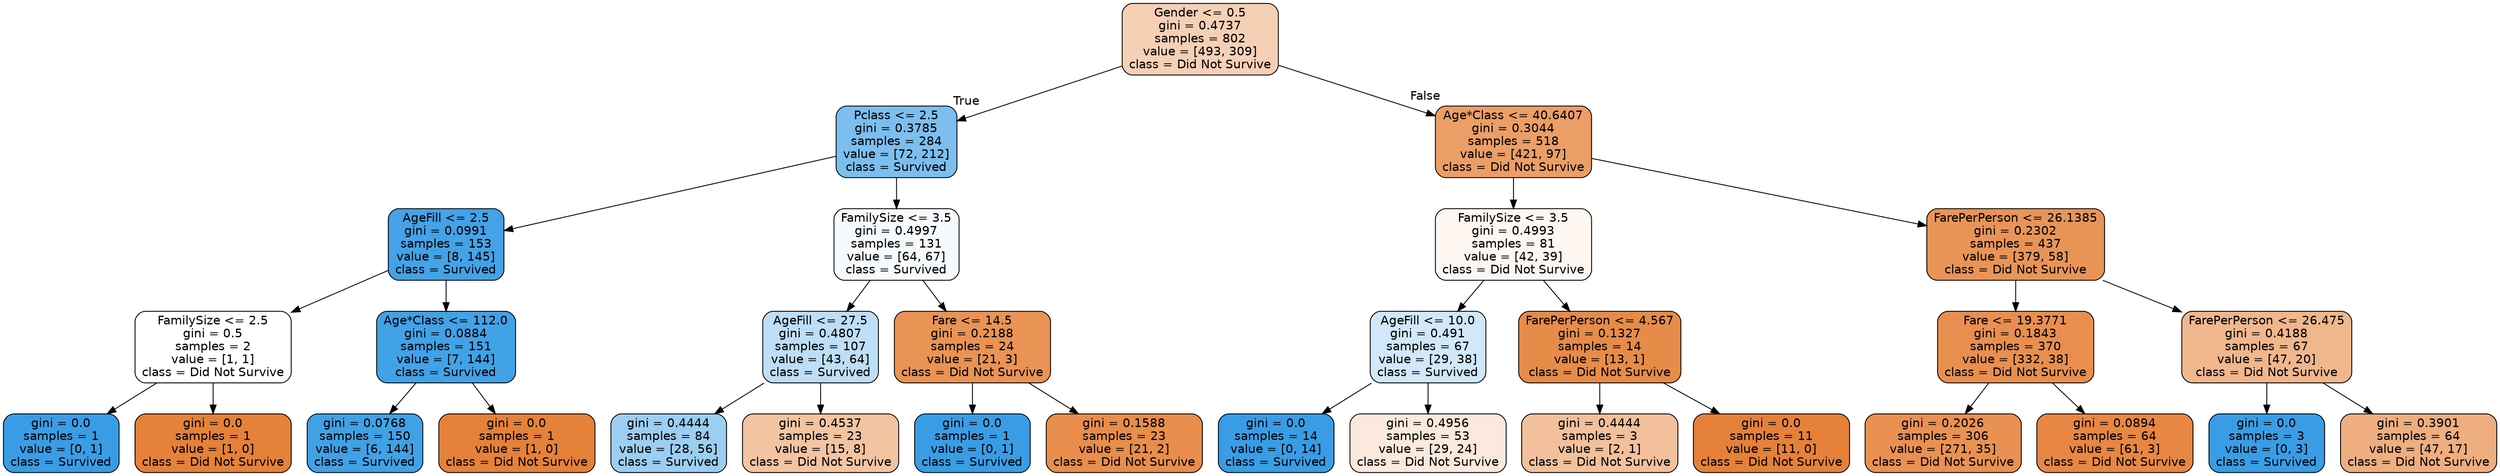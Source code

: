 digraph Tree {
node [shape=box, style="filled, rounded", color="black", fontname=helvetica] ;
edge [fontname=helvetica] ;
0 [label="Gender <= 0.5\ngini = 0.4737\nsamples = 802\nvalue = [493, 309]\nclass = Did Not Survive", fillcolor="#e581395f"] ;
1 [label="Pclass <= 2.5\ngini = 0.3785\nsamples = 284\nvalue = [72, 212]\nclass = Survived", fillcolor="#399de5a8"] ;
0 -> 1 [labeldistance=2.5, labelangle=45, headlabel="True"] ;
2 [label="AgeFill <= 2.5\ngini = 0.0991\nsamples = 153\nvalue = [8, 145]\nclass = Survived", fillcolor="#399de5f1"] ;
1 -> 2 ;
3 [label="FamilySize <= 2.5\ngini = 0.5\nsamples = 2\nvalue = [1, 1]\nclass = Did Not Survive", fillcolor="#e5813900"] ;
2 -> 3 ;
4 [label="gini = 0.0\nsamples = 1\nvalue = [0, 1]\nclass = Survived", fillcolor="#399de5ff"] ;
3 -> 4 ;
5 [label="gini = 0.0\nsamples = 1\nvalue = [1, 0]\nclass = Did Not Survive", fillcolor="#e58139ff"] ;
3 -> 5 ;
6 [label="Age*Class <= 112.0\ngini = 0.0884\nsamples = 151\nvalue = [7, 144]\nclass = Survived", fillcolor="#399de5f3"] ;
2 -> 6 ;
7 [label="gini = 0.0768\nsamples = 150\nvalue = [6, 144]\nclass = Survived", fillcolor="#399de5f4"] ;
6 -> 7 ;
8 [label="gini = 0.0\nsamples = 1\nvalue = [1, 0]\nclass = Did Not Survive", fillcolor="#e58139ff"] ;
6 -> 8 ;
9 [label="FamilySize <= 3.5\ngini = 0.4997\nsamples = 131\nvalue = [64, 67]\nclass = Survived", fillcolor="#399de50b"] ;
1 -> 9 ;
10 [label="AgeFill <= 27.5\ngini = 0.4807\nsamples = 107\nvalue = [43, 64]\nclass = Survived", fillcolor="#399de554"] ;
9 -> 10 ;
11 [label="gini = 0.4444\nsamples = 84\nvalue = [28, 56]\nclass = Survived", fillcolor="#399de57f"] ;
10 -> 11 ;
12 [label="gini = 0.4537\nsamples = 23\nvalue = [15, 8]\nclass = Did Not Survive", fillcolor="#e5813977"] ;
10 -> 12 ;
13 [label="Fare <= 14.5\ngini = 0.2188\nsamples = 24\nvalue = [21, 3]\nclass = Did Not Survive", fillcolor="#e58139db"] ;
9 -> 13 ;
14 [label="gini = 0.0\nsamples = 1\nvalue = [0, 1]\nclass = Survived", fillcolor="#399de5ff"] ;
13 -> 14 ;
15 [label="gini = 0.1588\nsamples = 23\nvalue = [21, 2]\nclass = Did Not Survive", fillcolor="#e58139e7"] ;
13 -> 15 ;
16 [label="Age*Class <= 40.6407\ngini = 0.3044\nsamples = 518\nvalue = [421, 97]\nclass = Did Not Survive", fillcolor="#e58139c4"] ;
0 -> 16 [labeldistance=2.5, labelangle=-45, headlabel="False"] ;
17 [label="FamilySize <= 3.5\ngini = 0.4993\nsamples = 81\nvalue = [42, 39]\nclass = Did Not Survive", fillcolor="#e5813912"] ;
16 -> 17 ;
18 [label="AgeFill <= 10.0\ngini = 0.491\nsamples = 67\nvalue = [29, 38]\nclass = Survived", fillcolor="#399de53c"] ;
17 -> 18 ;
19 [label="gini = 0.0\nsamples = 14\nvalue = [0, 14]\nclass = Survived", fillcolor="#399de5ff"] ;
18 -> 19 ;
20 [label="gini = 0.4956\nsamples = 53\nvalue = [29, 24]\nclass = Did Not Survive", fillcolor="#e581392c"] ;
18 -> 20 ;
21 [label="FarePerPerson <= 4.567\ngini = 0.1327\nsamples = 14\nvalue = [13, 1]\nclass = Did Not Survive", fillcolor="#e58139eb"] ;
17 -> 21 ;
22 [label="gini = 0.4444\nsamples = 3\nvalue = [2, 1]\nclass = Did Not Survive", fillcolor="#e581397f"] ;
21 -> 22 ;
23 [label="gini = 0.0\nsamples = 11\nvalue = [11, 0]\nclass = Did Not Survive", fillcolor="#e58139ff"] ;
21 -> 23 ;
24 [label="FarePerPerson <= 26.1385\ngini = 0.2302\nsamples = 437\nvalue = [379, 58]\nclass = Did Not Survive", fillcolor="#e58139d8"] ;
16 -> 24 ;
25 [label="Fare <= 19.3771\ngini = 0.1843\nsamples = 370\nvalue = [332, 38]\nclass = Did Not Survive", fillcolor="#e58139e2"] ;
24 -> 25 ;
26 [label="gini = 0.2026\nsamples = 306\nvalue = [271, 35]\nclass = Did Not Survive", fillcolor="#e58139de"] ;
25 -> 26 ;
27 [label="gini = 0.0894\nsamples = 64\nvalue = [61, 3]\nclass = Did Not Survive", fillcolor="#e58139f2"] ;
25 -> 27 ;
28 [label="FarePerPerson <= 26.475\ngini = 0.4188\nsamples = 67\nvalue = [47, 20]\nclass = Did Not Survive", fillcolor="#e5813992"] ;
24 -> 28 ;
29 [label="gini = 0.0\nsamples = 3\nvalue = [0, 3]\nclass = Survived", fillcolor="#399de5ff"] ;
28 -> 29 ;
30 [label="gini = 0.3901\nsamples = 64\nvalue = [47, 17]\nclass = Did Not Survive", fillcolor="#e58139a3"] ;
28 -> 30 ;
}
